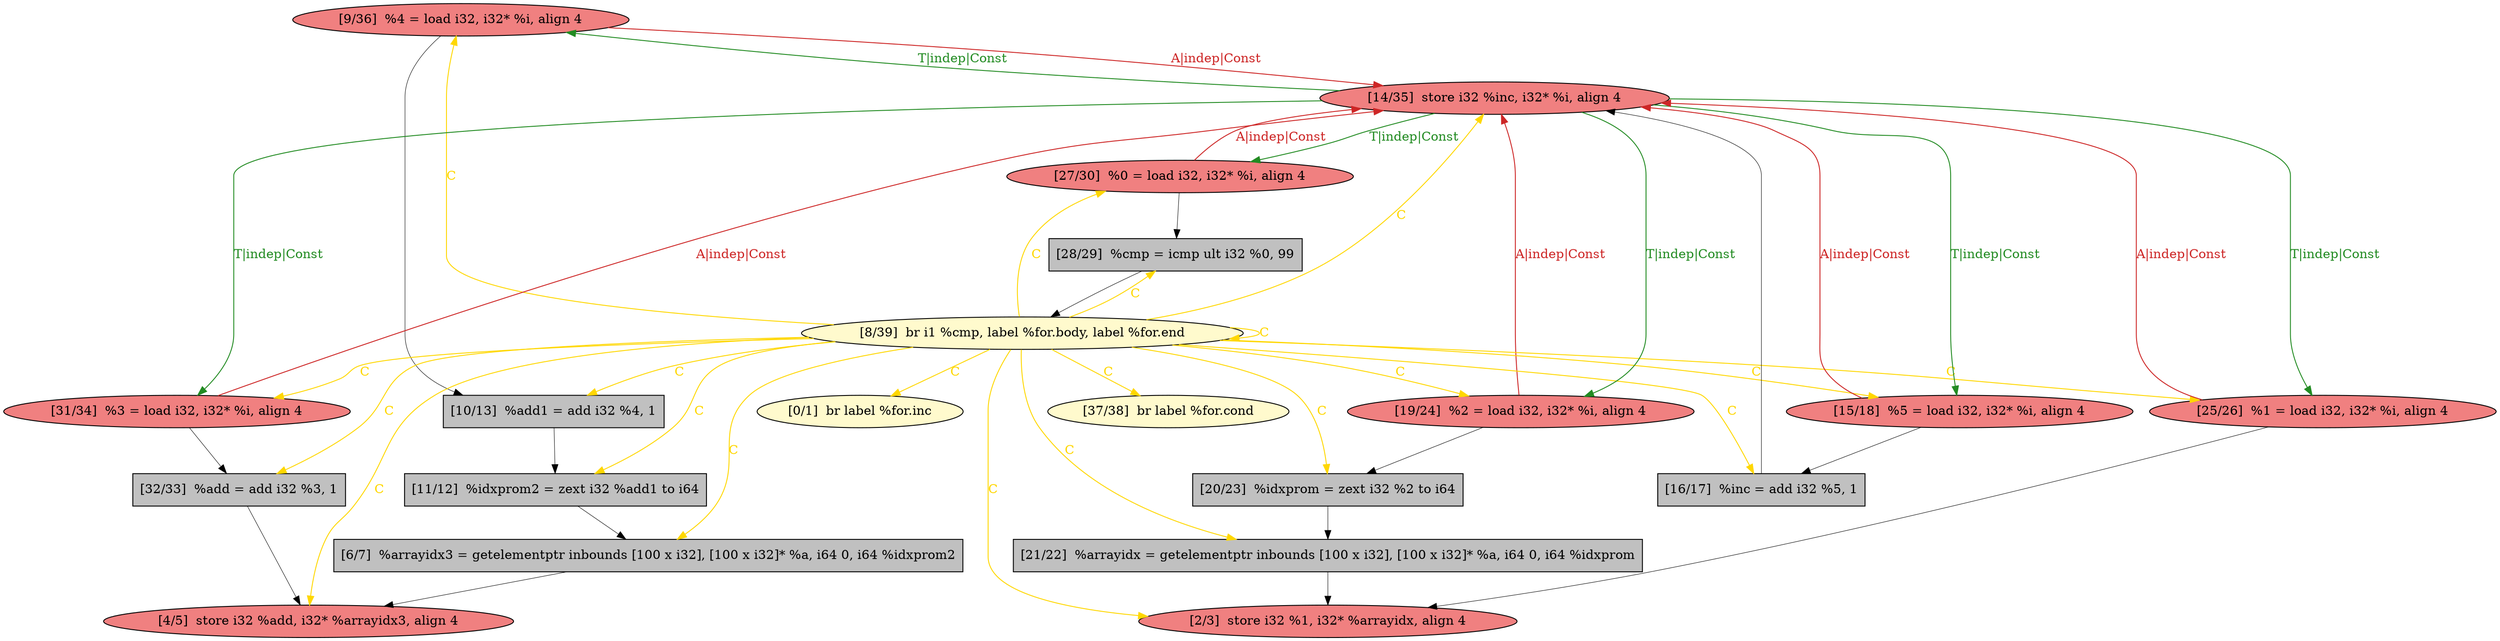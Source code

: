 
digraph G {


node164 [fillcolor=lightcoral,label="[9/36]  %4 = load i32, i32* %i, align 4",shape=ellipse,style=filled ]
node163 [fillcolor=lemonchiffon,label="[37/38]  br label %for.cond",shape=ellipse,style=filled ]
node162 [fillcolor=lightcoral,label="[19/24]  %2 = load i32, i32* %i, align 4",shape=ellipse,style=filled ]
node161 [fillcolor=grey,label="[10/13]  %add1 = add i32 %4, 1",shape=rectangle,style=filled ]
node149 [fillcolor=lemonchiffon,label="[8/39]  br i1 %cmp, label %for.body, label %for.end",shape=ellipse,style=filled ]
node158 [fillcolor=grey,label="[16/17]  %inc = add i32 %5, 1",shape=rectangle,style=filled ]
node148 [fillcolor=grey,label="[6/7]  %arrayidx3 = getelementptr inbounds [100 x i32], [100 x i32]* %a, i64 0, i64 %idxprom2",shape=rectangle,style=filled ]
node145 [fillcolor=lemonchiffon,label="[0/1]  br label %for.inc",shape=ellipse,style=filled ]
node155 [fillcolor=lightcoral,label="[14/35]  store i32 %inc, i32* %i, align 4",shape=ellipse,style=filled ]
node147 [fillcolor=lightcoral,label="[4/5]  store i32 %add, i32* %arrayidx3, align 4",shape=ellipse,style=filled ]
node146 [fillcolor=lightcoral,label="[2/3]  store i32 %1, i32* %arrayidx, align 4",shape=ellipse,style=filled ]
node159 [fillcolor=lightcoral,label="[31/34]  %3 = load i32, i32* %i, align 4",shape=ellipse,style=filled ]
node151 [fillcolor=lightcoral,label="[25/26]  %1 = load i32, i32* %i, align 4",shape=ellipse,style=filled ]
node152 [fillcolor=grey,label="[32/33]  %add = add i32 %3, 1",shape=rectangle,style=filled ]
node150 [fillcolor=grey,label="[21/22]  %arrayidx = getelementptr inbounds [100 x i32], [100 x i32]* %a, i64 0, i64 %idxprom",shape=rectangle,style=filled ]
node154 [fillcolor=lightcoral,label="[15/18]  %5 = load i32, i32* %i, align 4",shape=ellipse,style=filled ]
node153 [fillcolor=grey,label="[11/12]  %idxprom2 = zext i32 %add1 to i64",shape=rectangle,style=filled ]
node160 [fillcolor=grey,label="[20/23]  %idxprom = zext i32 %2 to i64",shape=rectangle,style=filled ]
node156 [fillcolor=lightcoral,label="[27/30]  %0 = load i32, i32* %i, align 4",shape=ellipse,style=filled ]
node157 [fillcolor=grey,label="[28/29]  %cmp = icmp ult i32 %0, 99",shape=rectangle,style=filled ]

node149->node149 [style=solid,color=gold,label="C",penwidth=1.0,fontcolor=gold ]
node149->node155 [style=solid,color=gold,label="C",penwidth=1.0,fontcolor=gold ]
node155->node162 [style=solid,color=forestgreen,label="T|indep|Const",penwidth=1.0,fontcolor=forestgreen ]
node162->node155 [style=solid,color=firebrick3,label="A|indep|Const",penwidth=1.0,fontcolor=firebrick3 ]
node164->node155 [style=solid,color=firebrick3,label="A|indep|Const",penwidth=1.0,fontcolor=firebrick3 ]
node149->node162 [style=solid,color=gold,label="C",penwidth=1.0,fontcolor=gold ]
node156->node157 [style=solid,color=black,label="",penwidth=0.5,fontcolor=black ]
node155->node164 [style=solid,color=forestgreen,label="T|indep|Const",penwidth=1.0,fontcolor=forestgreen ]
node155->node159 [style=solid,color=forestgreen,label="T|indep|Const",penwidth=1.0,fontcolor=forestgreen ]
node151->node146 [style=solid,color=black,label="",penwidth=0.5,fontcolor=black ]
node149->node156 [style=solid,color=gold,label="C",penwidth=1.0,fontcolor=gold ]
node149->node158 [style=solid,color=gold,label="C",penwidth=1.0,fontcolor=gold ]
node162->node160 [style=solid,color=black,label="",penwidth=0.5,fontcolor=black ]
node156->node155 [style=solid,color=firebrick3,label="A|indep|Const",penwidth=1.0,fontcolor=firebrick3 ]
node149->node157 [style=solid,color=gold,label="C",penwidth=1.0,fontcolor=gold ]
node151->node155 [style=solid,color=firebrick3,label="A|indep|Const",penwidth=1.0,fontcolor=firebrick3 ]
node149->node153 [style=solid,color=gold,label="C",penwidth=1.0,fontcolor=gold ]
node155->node151 [style=solid,color=forestgreen,label="T|indep|Const",penwidth=1.0,fontcolor=forestgreen ]
node152->node147 [style=solid,color=black,label="",penwidth=0.5,fontcolor=black ]
node160->node150 [style=solid,color=black,label="",penwidth=0.5,fontcolor=black ]
node157->node149 [style=solid,color=black,label="",penwidth=0.5,fontcolor=black ]
node149->node146 [style=solid,color=gold,label="C",penwidth=1.0,fontcolor=gold ]
node149->node150 [style=solid,color=gold,label="C",penwidth=1.0,fontcolor=gold ]
node158->node155 [style=solid,color=black,label="",penwidth=0.5,fontcolor=black ]
node149->node164 [style=solid,color=gold,label="C",penwidth=1.0,fontcolor=gold ]
node155->node154 [style=solid,color=forestgreen,label="T|indep|Const",penwidth=1.0,fontcolor=forestgreen ]
node149->node148 [style=solid,color=gold,label="C",penwidth=1.0,fontcolor=gold ]
node149->node145 [style=solid,color=gold,label="C",penwidth=1.0,fontcolor=gold ]
node159->node152 [style=solid,color=black,label="",penwidth=0.5,fontcolor=black ]
node149->node161 [style=solid,color=gold,label="C",penwidth=1.0,fontcolor=gold ]
node164->node161 [style=solid,color=black,label="",penwidth=0.5,fontcolor=black ]
node159->node155 [style=solid,color=firebrick3,label="A|indep|Const",penwidth=1.0,fontcolor=firebrick3 ]
node149->node159 [style=solid,color=gold,label="C",penwidth=1.0,fontcolor=gold ]
node149->node152 [style=solid,color=gold,label="C",penwidth=1.0,fontcolor=gold ]
node148->node147 [style=solid,color=black,label="",penwidth=0.5,fontcolor=black ]
node149->node160 [style=solid,color=gold,label="C",penwidth=1.0,fontcolor=gold ]
node149->node163 [style=solid,color=gold,label="C",penwidth=1.0,fontcolor=gold ]
node161->node153 [style=solid,color=black,label="",penwidth=0.5,fontcolor=black ]
node149->node151 [style=solid,color=gold,label="C",penwidth=1.0,fontcolor=gold ]
node149->node147 [style=solid,color=gold,label="C",penwidth=1.0,fontcolor=gold ]
node153->node148 [style=solid,color=black,label="",penwidth=0.5,fontcolor=black ]
node154->node158 [style=solid,color=black,label="",penwidth=0.5,fontcolor=black ]
node155->node156 [style=solid,color=forestgreen,label="T|indep|Const",penwidth=1.0,fontcolor=forestgreen ]
node150->node146 [style=solid,color=black,label="",penwidth=0.5,fontcolor=black ]
node149->node154 [style=solid,color=gold,label="C",penwidth=1.0,fontcolor=gold ]
node154->node155 [style=solid,color=firebrick3,label="A|indep|Const",penwidth=1.0,fontcolor=firebrick3 ]


}
